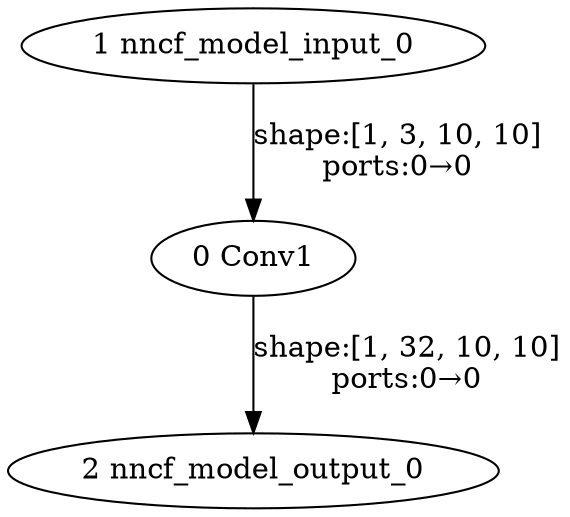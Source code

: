strict digraph  {
"0 Conv1" [id=0, type=Conv];
"1 nncf_model_input_0" [id=1, type=nncf_model_input];
"2 nncf_model_output_0" [id=2, type=nncf_model_output];
"0 Conv1" -> "2 nncf_model_output_0"  [label="shape:[1, 32, 10, 10]\nports:0→0", style=solid];
"1 nncf_model_input_0" -> "0 Conv1"  [label="shape:[1, 3, 10, 10]\nports:0→0", style=solid];
}
